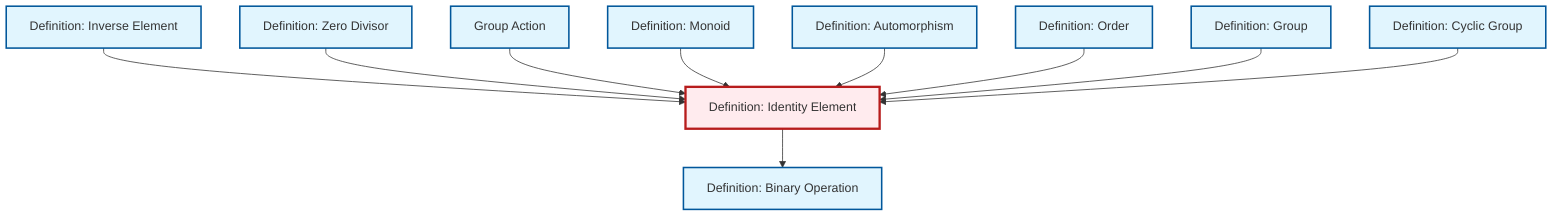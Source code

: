 graph TD
    classDef definition fill:#e1f5fe,stroke:#01579b,stroke-width:2px
    classDef theorem fill:#f3e5f5,stroke:#4a148c,stroke-width:2px
    classDef axiom fill:#fff3e0,stroke:#e65100,stroke-width:2px
    classDef example fill:#e8f5e9,stroke:#1b5e20,stroke-width:2px
    classDef current fill:#ffebee,stroke:#b71c1c,stroke-width:3px
    def-binary-operation["Definition: Binary Operation"]:::definition
    def-inverse-element["Definition: Inverse Element"]:::definition
    def-group-action["Group Action"]:::definition
    def-group["Definition: Group"]:::definition
    def-automorphism["Definition: Automorphism"]:::definition
    def-monoid["Definition: Monoid"]:::definition
    def-zero-divisor["Definition: Zero Divisor"]:::definition
    def-cyclic-group["Definition: Cyclic Group"]:::definition
    def-order["Definition: Order"]:::definition
    def-identity-element["Definition: Identity Element"]:::definition
    def-inverse-element --> def-identity-element
    def-zero-divisor --> def-identity-element
    def-group-action --> def-identity-element
    def-monoid --> def-identity-element
    def-identity-element --> def-binary-operation
    def-automorphism --> def-identity-element
    def-order --> def-identity-element
    def-group --> def-identity-element
    def-cyclic-group --> def-identity-element
    class def-identity-element current